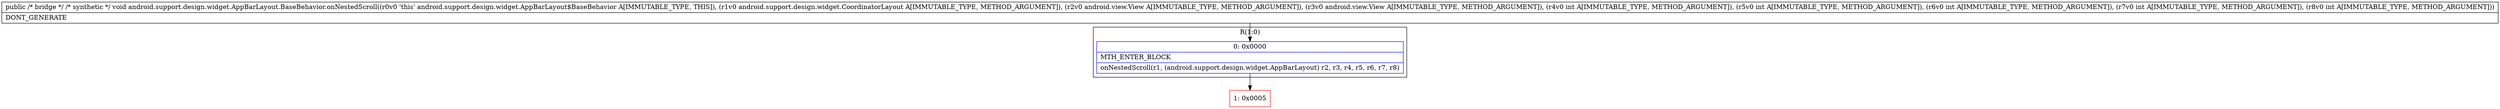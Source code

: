 digraph "CFG forandroid.support.design.widget.AppBarLayout.BaseBehavior.onNestedScroll(Landroid\/support\/design\/widget\/CoordinatorLayout;Landroid\/view\/View;Landroid\/view\/View;IIIII)V" {
subgraph cluster_Region_1023096951 {
label = "R(1:0)";
node [shape=record,color=blue];
Node_0 [shape=record,label="{0\:\ 0x0000|MTH_ENTER_BLOCK\l|onNestedScroll(r1, (android.support.design.widget.AppBarLayout) r2, r3, r4, r5, r6, r7, r8)\l}"];
}
Node_1 [shape=record,color=red,label="{1\:\ 0x0005}"];
MethodNode[shape=record,label="{public \/* bridge *\/ \/* synthetic *\/ void android.support.design.widget.AppBarLayout.BaseBehavior.onNestedScroll((r0v0 'this' android.support.design.widget.AppBarLayout$BaseBehavior A[IMMUTABLE_TYPE, THIS]), (r1v0 android.support.design.widget.CoordinatorLayout A[IMMUTABLE_TYPE, METHOD_ARGUMENT]), (r2v0 android.view.View A[IMMUTABLE_TYPE, METHOD_ARGUMENT]), (r3v0 android.view.View A[IMMUTABLE_TYPE, METHOD_ARGUMENT]), (r4v0 int A[IMMUTABLE_TYPE, METHOD_ARGUMENT]), (r5v0 int A[IMMUTABLE_TYPE, METHOD_ARGUMENT]), (r6v0 int A[IMMUTABLE_TYPE, METHOD_ARGUMENT]), (r7v0 int A[IMMUTABLE_TYPE, METHOD_ARGUMENT]), (r8v0 int A[IMMUTABLE_TYPE, METHOD_ARGUMENT]))  | DONT_GENERATE\l}"];
MethodNode -> Node_0;
Node_0 -> Node_1;
}

